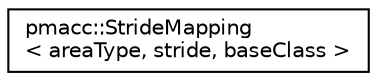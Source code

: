 digraph "Graphical Class Hierarchy"
{
 // LATEX_PDF_SIZE
  edge [fontname="Helvetica",fontsize="10",labelfontname="Helvetica",labelfontsize="10"];
  node [fontname="Helvetica",fontsize="10",shape=record];
  rankdir="LR";
  Node0 [label="pmacc::StrideMapping\l\< areaType, stride, baseClass \>",height=0.2,width=0.4,color="black", fillcolor="white", style="filled",URL="$classpmacc_1_1_stride_mapping.html",tooltip=" "];
}
